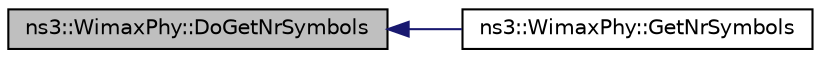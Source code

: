 digraph "ns3::WimaxPhy::DoGetNrSymbols"
{
  edge [fontname="Helvetica",fontsize="10",labelfontname="Helvetica",labelfontsize="10"];
  node [fontname="Helvetica",fontsize="10",shape=record];
  rankdir="LR";
  Node1 [label="ns3::WimaxPhy::DoGetNrSymbols",height=0.2,width=0.4,color="black", fillcolor="grey75", style="filled", fontcolor="black"];
  Node1 -> Node2 [dir="back",color="midnightblue",fontsize="10",style="solid"];
  Node2 [label="ns3::WimaxPhy::GetNrSymbols",height=0.2,width=0.4,color="black", fillcolor="white", style="filled",URL="$dc/dc8/classns3_1_1WimaxPhy.html#ac8a102286fab9f996bc50e48f5e46006"];
}
